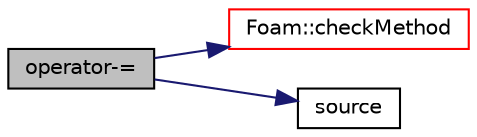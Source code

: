 digraph "operator-="
{
  bgcolor="transparent";
  edge [fontname="Helvetica",fontsize="10",labelfontname="Helvetica",labelfontsize="10"];
  node [fontname="Helvetica",fontsize="10",shape=record];
  rankdir="LR";
  Node6906 [label="operator-=",height=0.2,width=0.4,color="black", fillcolor="grey75", style="filled", fontcolor="black"];
  Node6906 -> Node6907 [color="midnightblue",fontsize="10",style="solid",fontname="Helvetica"];
  Node6907 [label="Foam::checkMethod",height=0.2,width=0.4,color="red",URL="$a21851.html#a656fbda275eb1aaf53a9b1df97a5743c"];
  Node6906 -> Node6955 [color="midnightblue",fontsize="10",style="solid",fontname="Helvetica"];
  Node6955 [label="source",height=0.2,width=0.4,color="black",URL="$a23173.html#a4c49d61a0e11bbdadf6646dbe3740560"];
}
